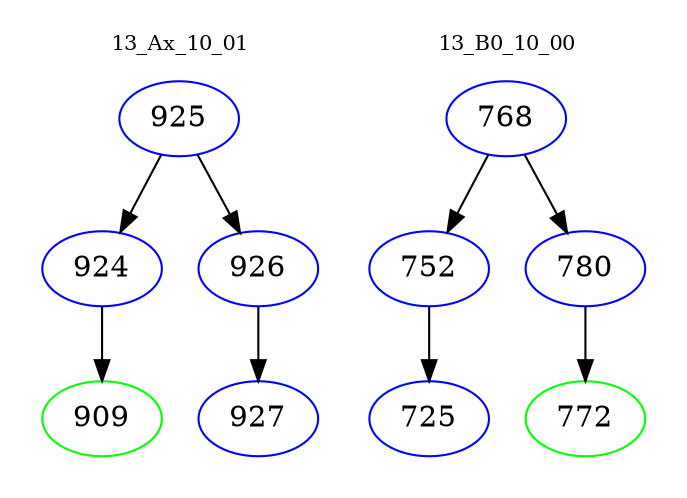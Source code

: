 digraph{
subgraph cluster_0 {
color = white
label = "13_Ax_10_01";
fontsize=10;
T0_925 [label="925", color="blue"]
T0_925 -> T0_924 [color="black"]
T0_924 [label="924", color="blue"]
T0_924 -> T0_909 [color="black"]
T0_909 [label="909", color="green"]
T0_925 -> T0_926 [color="black"]
T0_926 [label="926", color="blue"]
T0_926 -> T0_927 [color="black"]
T0_927 [label="927", color="blue"]
}
subgraph cluster_1 {
color = white
label = "13_B0_10_00";
fontsize=10;
T1_768 [label="768", color="blue"]
T1_768 -> T1_752 [color="black"]
T1_752 [label="752", color="blue"]
T1_752 -> T1_725 [color="black"]
T1_725 [label="725", color="blue"]
T1_768 -> T1_780 [color="black"]
T1_780 [label="780", color="blue"]
T1_780 -> T1_772 [color="black"]
T1_772 [label="772", color="green"]
}
}
